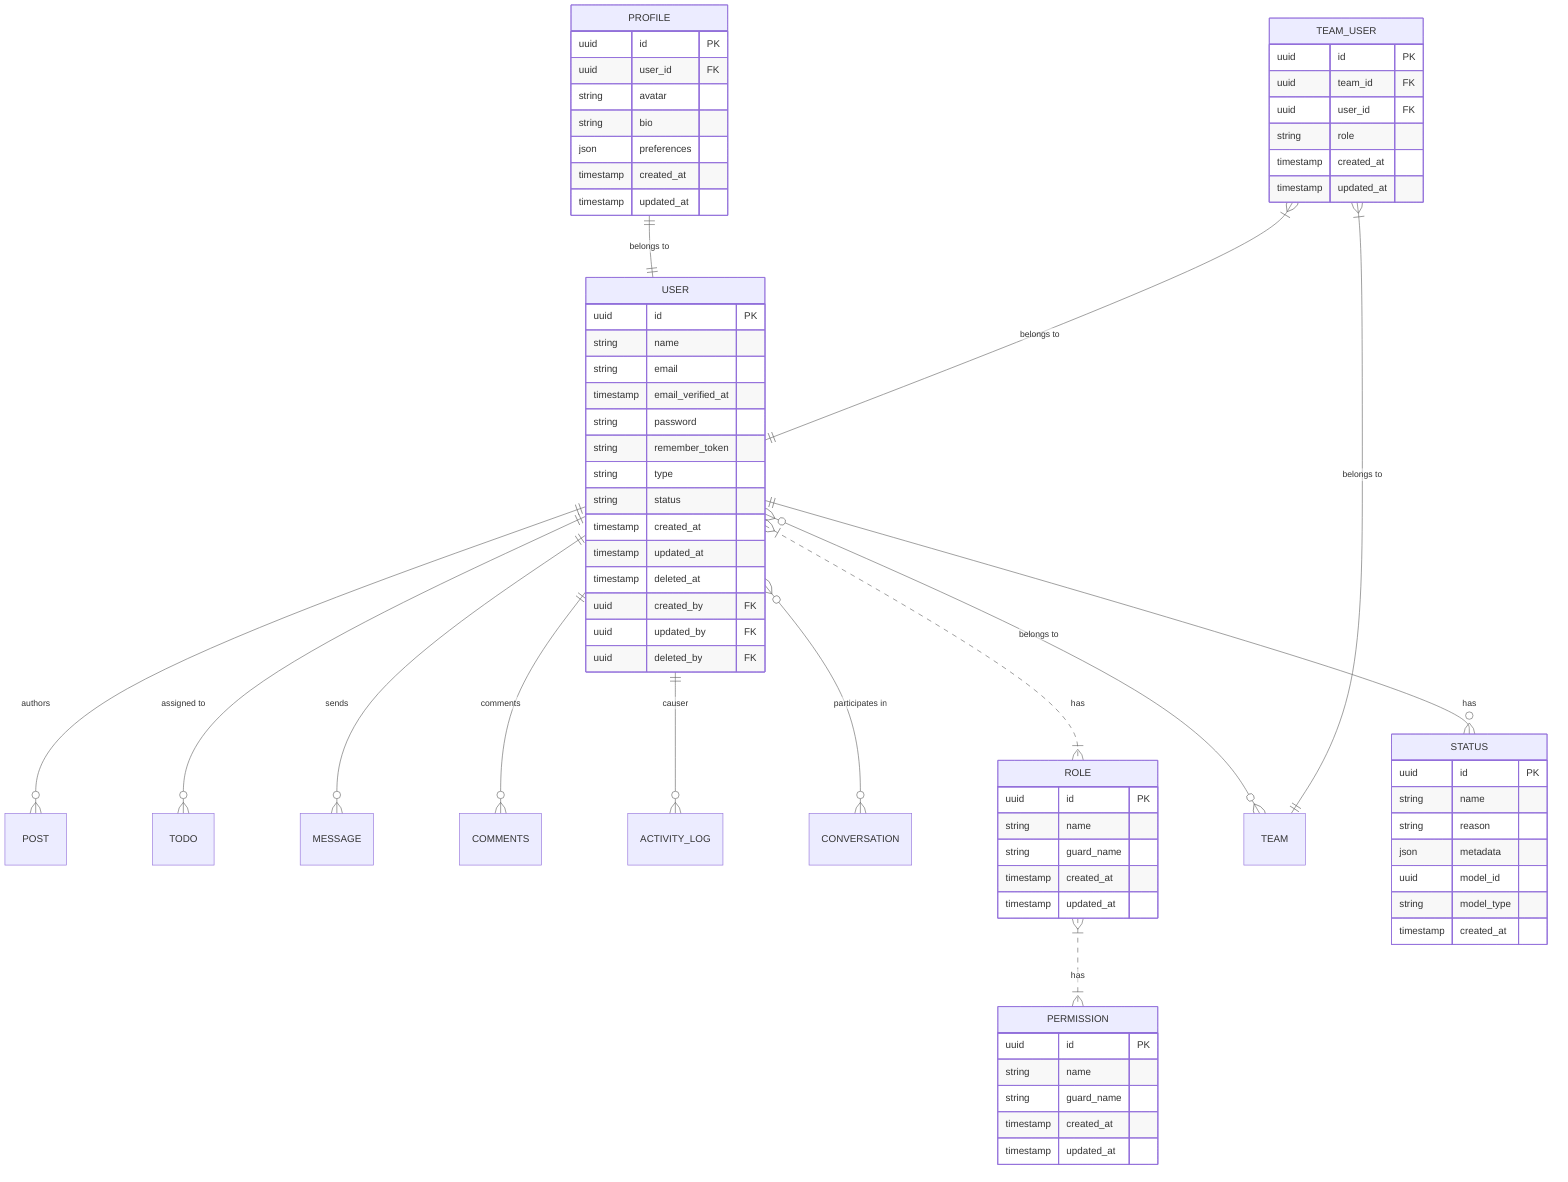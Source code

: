 %%{init: {'theme': 'default', 'themeVariables': { 'primaryColor': '#f5f5f5', 'primaryTextColor': '#333333', 'primaryBorderColor': '#cccccc', 'lineColor': '#666666', 'secondaryColor': '#f0f0f0', 'tertiaryColor': '#ffffff' }}}%%
erDiagram
    USER ||--o{ POST : "authors"
    USER ||--o{ TODO : "assigned to"
    USER ||--o{ MESSAGE : "sends"
    USER ||--o{ COMMENTS : "comments"
    USER ||--o{ ACTIVITY_LOG : "causer"
    USER }o--o{ CONVERSATION : "participates in"
    USER }|..|{ ROLE : "has"
    USER }o--o{ TEAM : "belongs to"
    USER ||--o{ STATUS : "has"
    
    USER {
        uuid id PK
        string name
        string email
        timestamp email_verified_at
        string password
        string remember_token
        string type
        string status
        timestamp created_at
        timestamp updated_at
        timestamp deleted_at
        uuid created_by FK
        uuid updated_by FK
        uuid deleted_by FK
    }
    
    ROLE }|..|{ PERMISSION : "has"
    ROLE {
        uuid id PK
        string name
        string guard_name
        timestamp created_at
        timestamp updated_at
    }
    
    PERMISSION {
        uuid id PK
        string name
        string guard_name
        timestamp created_at
        timestamp updated_at
    }
    
    STATUS {
        uuid id PK
        string name
        string reason
        json metadata
        uuid model_id
        string model_type
        timestamp created_at
    }
    
    PROFILE ||--|| USER : "belongs to"
    PROFILE {
        uuid id PK
        uuid user_id FK
        string avatar
        string bio
        json preferences
        timestamp created_at
        timestamp updated_at
    }
    
    TEAM_USER }|--|| USER : "belongs to"
    TEAM_USER }|--|| TEAM : "belongs to"
    TEAM_USER {
        uuid id PK
        uuid team_id FK
        uuid user_id FK
        string role
        timestamp created_at
        timestamp updated_at
    }
